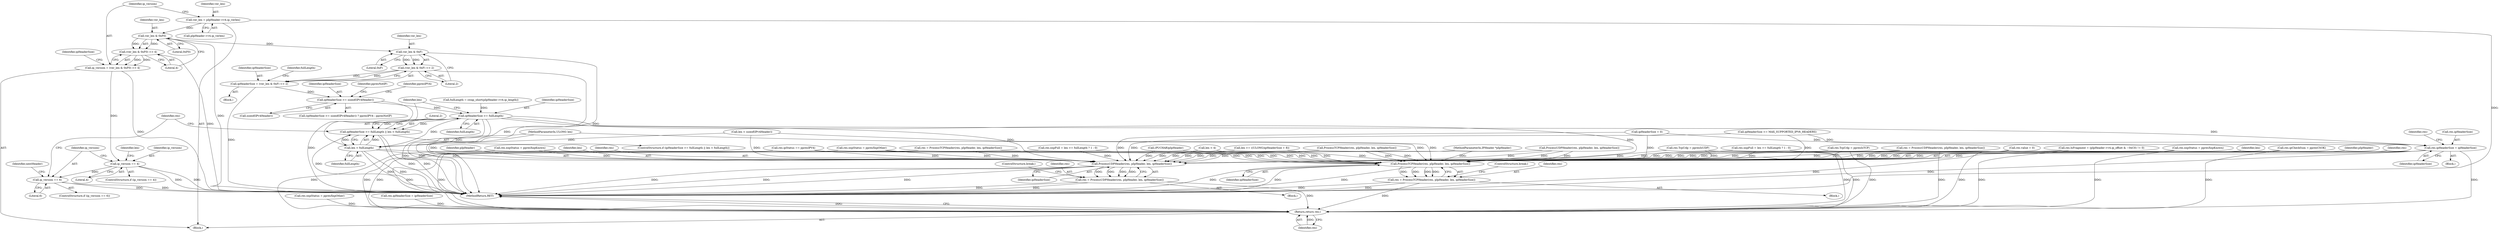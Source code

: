 digraph "0_kvm-guest-drivers-windows_fbfa4d1083ea84c5429992ca3e996d7d4fbc8238_3@pointer" {
"1000123" [label="(Call,ver_len = pIpHeader->v4.ip_verlen)"];
"1000134" [label="(Call,ver_len & 0xF0)"];
"1000133" [label="(Call,(ver_len & 0xF0) >> 4)"];
"1000131" [label="(Call,ip_version = (ver_len & 0xF0) >> 4)"];
"1000152" [label="(Call,ip_version == 4)"];
"1000256" [label="(Call,ip_version == 6)"];
"1000172" [label="(Call,ver_len & 0xF)"];
"1000171" [label="(Call,(ver_len & 0xF) << 2)"];
"1000169" [label="(Call,ipHeaderSize = (ver_len & 0xF) << 2)"];
"1000206" [label="(Call,ipHeaderSize >= sizeof(IPv4Header))"];
"1000223" [label="(Call,ipHeaderSize >= fullLength)"];
"1000222" [label="(Call,ipHeaderSize >= fullLength || len < fullLength)"];
"1000226" [label="(Call,len < fullLength)"];
"1000516" [label="(Call,ProcessTCPHeader(res, pIpHeader, len, ipHeaderSize))"];
"1000514" [label="(Call,res = ProcessTCPHeader(res, pIpHeader, len, ipHeaderSize))"];
"1000539" [label="(Return,return res;)"];
"1000526" [label="(Call,ProcessUDPHeader(res, pIpHeader, len, ipHeaderSize))"];
"1000524" [label="(Call,res = ProcessUDPHeader(res, pIpHeader, len, ipHeaderSize))"];
"1000487" [label="(Call,res.ipHeaderSize = ipHeaderSize)"];
"1000494" [label="(Identifier,res)"];
"1000519" [label="(Identifier,len)"];
"1000515" [label="(Identifier,res)"];
"1000533" [label="(Call,res.xxpStatus = ppresXxpOther)"];
"1000526" [label="(Call,ProcessUDPHeader(res, pIpHeader, len, ipHeaderSize))"];
"1000207" [label="(Identifier,ipHeaderSize)"];
"1000514" [label="(Call,res = ProcessTCPHeader(res, pIpHeader, len, ipHeaderSize))"];
"1000528" [label="(Identifier,pIpHeader)"];
"1000487" [label="(Call,res.ipHeaderSize = ipHeaderSize)"];
"1000137" [label="(Literal,4)"];
"1000176" [label="(Call,fullLength = swap_short(pIpHeader->v4.ip_length))"];
"1000131" [label="(Call,ip_version = (ver_len & 0xF0) >> 4)"];
"1000492" [label="(Call,res.IsFragment = (pIpHeader->v4.ip_offset & ~0xC0) != 0)"];
"1000175" [label="(Literal,2)"];
"1000158" [label="(Identifier,len)"];
"1000134" [label="(Call,ver_len & 0xF0)"];
"1000491" [label="(Identifier,ipHeaderSize)"];
"1000139" [label="(Call,ipHeaderSize = 0)"];
"1000103" [label="(Block,)"];
"1000154" [label="(Literal,4)"];
"1000517" [label="(Identifier,res)"];
"1000153" [label="(Identifier,ip_version)"];
"1000433" [label="(Call,res.xxpStatus = ppresXxpOther)"];
"1000226" [label="(Call,len < fullLength)"];
"1000206" [label="(Call,ipHeaderSize >= sizeof(IPv4Header))"];
"1000530" [label="(Identifier,ipHeaderSize)"];
"1000125" [label="(Call,pIpHeader->v4.ip_verlen)"];
"1000102" [label="(MethodParameterIn,ULONG len)"];
"1000513" [label="(Block,)"];
"1000101" [label="(MethodParameterIn,IPHeader *pIpHeader)"];
"1000461" [label="(Call,res.ipHeaderSize = ipHeaderSize)"];
"1000136" [label="(Literal,0xF0)"];
"1000205" [label="(Call,(ipHeaderSize >= sizeof(IPv4Header)) ? ppresIPV4 : ppresNotIP)"];
"1000174" [label="(Literal,0xF)"];
"1000354" [label="(Call,res.xxpFull = len >= fullLength ? 1 : 0)"];
"1000256" [label="(Call,ip_version == 6)"];
"1000255" [label="(ControlStructure,if (ip_version == 6))"];
"1000173" [label="(Identifier,ver_len)"];
"1000531" [label="(ControlStructure,break;)"];
"1000541" [label="(MethodReturn,RET)"];
"1000322" [label="(Call,res.xxpFull = len >= fullLength ? 1 : 0)"];
"1000483" [label="(Identifier,res)"];
"1000227" [label="(Identifier,len)"];
"1000349" [label="(Call,res.TcpUdp = ppresIsUDP)"];
"1000366" [label="(Call,ProcessUDPHeader(res, pIpHeader, len, ipHeaderSize))"];
"1000224" [label="(Identifier,ipHeaderSize)"];
"1000172" [label="(Call,ver_len & 0xF)"];
"1000222" [label="(Call,ipHeaderSize >= fullLength || len < fullLength)"];
"1000231" [label="(Literal,2)"];
"1000344" [label="(Call,res.xxpStatus = ppresXxpKnown)"];
"1000481" [label="(Call,res.ipStatus == ppresIPV4)"];
"1000393" [label="(Call,(PUCHAR)pIpHeader)"];
"1000169" [label="(Call,ipHeaderSize = (ver_len & 0xF) << 2)"];
"1000521" [label="(ControlStructure,break;)"];
"1000132" [label="(Identifier,ip_version)"];
"1000140" [label="(Identifier,ipHeaderSize)"];
"1000446" [label="(Call,ipHeaderSize <= MAX_SUPPORTED_IPV6_HEADERS)"];
"1000488" [label="(Call,res.ipHeaderSize)"];
"1000529" [label="(Identifier,len)"];
"1000312" [label="(Call,res.xxpStatus = ppresXxpKnown)"];
"1000486" [label="(Block,)"];
"1000151" [label="(ControlStructure,if (ip_version == 4))"];
"1000221" [label="(ControlStructure,if (ipHeaderSize >= fullLength || len < fullLength))"];
"1000332" [label="(Call,res = ProcessTCPHeader(res, pIpHeader, len, ipHeaderSize))"];
"1000380" [label="(Call,len >= ((ULONG)ipHeaderSize + 8))"];
"1000133" [label="(Call,(ver_len & 0xF0) >> 4)"];
"1000520" [label="(Identifier,ipHeaderSize)"];
"1000516" [label="(Call,ProcessTCPHeader(res, pIpHeader, len, ipHeaderSize))"];
"1000208" [label="(Call,sizeof(IPv4Header))"];
"1000257" [label="(Identifier,ip_version)"];
"1000211" [label="(Identifier,ppresNotIP)"];
"1000210" [label="(Identifier,ppresIPV4)"];
"1000334" [label="(Call,ProcessTCPHeader(res, pIpHeader, len, ipHeaderSize))"];
"1000317" [label="(Call,res.TcpUdp = ppresIsTCP)"];
"1000364" [label="(Call,res = ProcessUDPHeader(res, pIpHeader, len, ipHeaderSize))"];
"1000177" [label="(Identifier,fullLength)"];
"1000155" [label="(Block,)"];
"1000171" [label="(Call,(ver_len & 0xF) << 2)"];
"1000146" [label="(Call,res.value = 0)"];
"1000111" [label="(Call,len < 4)"];
"1000283" [label="(Call,res.ipCheckSum = ppresCSOK)"];
"1000539" [label="(Return,return res;)"];
"1000170" [label="(Identifier,ipHeaderSize)"];
"1000223" [label="(Call,ipHeaderSize >= fullLength)"];
"1000157" [label="(Call,len < sizeof(IPv4Header))"];
"1000525" [label="(Identifier,res)"];
"1000225" [label="(Identifier,fullLength)"];
"1000124" [label="(Identifier,ver_len)"];
"1000258" [label="(Literal,6)"];
"1000135" [label="(Identifier,ver_len)"];
"1000527" [label="(Identifier,res)"];
"1000123" [label="(Call,ver_len = pIpHeader->v4.ip_verlen)"];
"1000262" [label="(Identifier,nextHeader)"];
"1000152" [label="(Call,ip_version == 4)"];
"1000540" [label="(Identifier,res)"];
"1000524" [label="(Call,res = ProcessUDPHeader(res, pIpHeader, len, ipHeaderSize))"];
"1000228" [label="(Identifier,fullLength)"];
"1000518" [label="(Identifier,pIpHeader)"];
"1000523" [label="(Block,)"];
"1000123" -> "1000103"  [label="AST: "];
"1000123" -> "1000125"  [label="CFG: "];
"1000124" -> "1000123"  [label="AST: "];
"1000125" -> "1000123"  [label="AST: "];
"1000132" -> "1000123"  [label="CFG: "];
"1000123" -> "1000541"  [label="DDG: "];
"1000123" -> "1000134"  [label="DDG: "];
"1000134" -> "1000133"  [label="AST: "];
"1000134" -> "1000136"  [label="CFG: "];
"1000135" -> "1000134"  [label="AST: "];
"1000136" -> "1000134"  [label="AST: "];
"1000137" -> "1000134"  [label="CFG: "];
"1000134" -> "1000541"  [label="DDG: "];
"1000134" -> "1000133"  [label="DDG: "];
"1000134" -> "1000133"  [label="DDG: "];
"1000134" -> "1000172"  [label="DDG: "];
"1000133" -> "1000131"  [label="AST: "];
"1000133" -> "1000137"  [label="CFG: "];
"1000137" -> "1000133"  [label="AST: "];
"1000131" -> "1000133"  [label="CFG: "];
"1000133" -> "1000541"  [label="DDG: "];
"1000133" -> "1000131"  [label="DDG: "];
"1000133" -> "1000131"  [label="DDG: "];
"1000131" -> "1000103"  [label="AST: "];
"1000132" -> "1000131"  [label="AST: "];
"1000140" -> "1000131"  [label="CFG: "];
"1000131" -> "1000541"  [label="DDG: "];
"1000131" -> "1000152"  [label="DDG: "];
"1000152" -> "1000151"  [label="AST: "];
"1000152" -> "1000154"  [label="CFG: "];
"1000153" -> "1000152"  [label="AST: "];
"1000154" -> "1000152"  [label="AST: "];
"1000158" -> "1000152"  [label="CFG: "];
"1000257" -> "1000152"  [label="CFG: "];
"1000152" -> "1000541"  [label="DDG: "];
"1000152" -> "1000541"  [label="DDG: "];
"1000152" -> "1000256"  [label="DDG: "];
"1000256" -> "1000255"  [label="AST: "];
"1000256" -> "1000258"  [label="CFG: "];
"1000257" -> "1000256"  [label="AST: "];
"1000258" -> "1000256"  [label="AST: "];
"1000262" -> "1000256"  [label="CFG: "];
"1000483" -> "1000256"  [label="CFG: "];
"1000256" -> "1000541"  [label="DDG: "];
"1000256" -> "1000541"  [label="DDG: "];
"1000172" -> "1000171"  [label="AST: "];
"1000172" -> "1000174"  [label="CFG: "];
"1000173" -> "1000172"  [label="AST: "];
"1000174" -> "1000172"  [label="AST: "];
"1000175" -> "1000172"  [label="CFG: "];
"1000172" -> "1000541"  [label="DDG: "];
"1000172" -> "1000171"  [label="DDG: "];
"1000172" -> "1000171"  [label="DDG: "];
"1000171" -> "1000169"  [label="AST: "];
"1000171" -> "1000175"  [label="CFG: "];
"1000175" -> "1000171"  [label="AST: "];
"1000169" -> "1000171"  [label="CFG: "];
"1000171" -> "1000541"  [label="DDG: "];
"1000171" -> "1000169"  [label="DDG: "];
"1000171" -> "1000169"  [label="DDG: "];
"1000169" -> "1000155"  [label="AST: "];
"1000170" -> "1000169"  [label="AST: "];
"1000177" -> "1000169"  [label="CFG: "];
"1000169" -> "1000541"  [label="DDG: "];
"1000169" -> "1000206"  [label="DDG: "];
"1000206" -> "1000205"  [label="AST: "];
"1000206" -> "1000208"  [label="CFG: "];
"1000207" -> "1000206"  [label="AST: "];
"1000208" -> "1000206"  [label="AST: "];
"1000210" -> "1000206"  [label="CFG: "];
"1000211" -> "1000206"  [label="CFG: "];
"1000206" -> "1000541"  [label="DDG: "];
"1000206" -> "1000223"  [label="DDG: "];
"1000223" -> "1000222"  [label="AST: "];
"1000223" -> "1000225"  [label="CFG: "];
"1000224" -> "1000223"  [label="AST: "];
"1000225" -> "1000223"  [label="AST: "];
"1000227" -> "1000223"  [label="CFG: "];
"1000222" -> "1000223"  [label="CFG: "];
"1000223" -> "1000541"  [label="DDG: "];
"1000223" -> "1000541"  [label="DDG: "];
"1000223" -> "1000222"  [label="DDG: "];
"1000223" -> "1000222"  [label="DDG: "];
"1000176" -> "1000223"  [label="DDG: "];
"1000223" -> "1000226"  [label="DDG: "];
"1000223" -> "1000487"  [label="DDG: "];
"1000223" -> "1000516"  [label="DDG: "];
"1000223" -> "1000526"  [label="DDG: "];
"1000222" -> "1000221"  [label="AST: "];
"1000222" -> "1000226"  [label="CFG: "];
"1000226" -> "1000222"  [label="AST: "];
"1000231" -> "1000222"  [label="CFG: "];
"1000483" -> "1000222"  [label="CFG: "];
"1000222" -> "1000541"  [label="DDG: "];
"1000222" -> "1000541"  [label="DDG: "];
"1000222" -> "1000541"  [label="DDG: "];
"1000226" -> "1000222"  [label="DDG: "];
"1000226" -> "1000222"  [label="DDG: "];
"1000226" -> "1000228"  [label="CFG: "];
"1000227" -> "1000226"  [label="AST: "];
"1000228" -> "1000226"  [label="AST: "];
"1000226" -> "1000541"  [label="DDG: "];
"1000226" -> "1000541"  [label="DDG: "];
"1000157" -> "1000226"  [label="DDG: "];
"1000102" -> "1000226"  [label="DDG: "];
"1000226" -> "1000516"  [label="DDG: "];
"1000226" -> "1000526"  [label="DDG: "];
"1000516" -> "1000514"  [label="AST: "];
"1000516" -> "1000520"  [label="CFG: "];
"1000517" -> "1000516"  [label="AST: "];
"1000518" -> "1000516"  [label="AST: "];
"1000519" -> "1000516"  [label="AST: "];
"1000520" -> "1000516"  [label="AST: "];
"1000514" -> "1000516"  [label="CFG: "];
"1000516" -> "1000541"  [label="DDG: "];
"1000516" -> "1000541"  [label="DDG: "];
"1000516" -> "1000541"  [label="DDG: "];
"1000516" -> "1000514"  [label="DDG: "];
"1000516" -> "1000514"  [label="DDG: "];
"1000516" -> "1000514"  [label="DDG: "];
"1000516" -> "1000514"  [label="DDG: "];
"1000364" -> "1000516"  [label="DDG: "];
"1000332" -> "1000516"  [label="DDG: "];
"1000283" -> "1000516"  [label="DDG: "];
"1000317" -> "1000516"  [label="DDG: "];
"1000487" -> "1000516"  [label="DDG: "];
"1000312" -> "1000516"  [label="DDG: "];
"1000349" -> "1000516"  [label="DDG: "];
"1000322" -> "1000516"  [label="DDG: "];
"1000344" -> "1000516"  [label="DDG: "];
"1000481" -> "1000516"  [label="DDG: "];
"1000433" -> "1000516"  [label="DDG: "];
"1000492" -> "1000516"  [label="DDG: "];
"1000146" -> "1000516"  [label="DDG: "];
"1000354" -> "1000516"  [label="DDG: "];
"1000334" -> "1000516"  [label="DDG: "];
"1000334" -> "1000516"  [label="DDG: "];
"1000366" -> "1000516"  [label="DDG: "];
"1000366" -> "1000516"  [label="DDG: "];
"1000393" -> "1000516"  [label="DDG: "];
"1000101" -> "1000516"  [label="DDG: "];
"1000157" -> "1000516"  [label="DDG: "];
"1000111" -> "1000516"  [label="DDG: "];
"1000380" -> "1000516"  [label="DDG: "];
"1000102" -> "1000516"  [label="DDG: "];
"1000139" -> "1000516"  [label="DDG: "];
"1000446" -> "1000516"  [label="DDG: "];
"1000514" -> "1000513"  [label="AST: "];
"1000515" -> "1000514"  [label="AST: "];
"1000521" -> "1000514"  [label="CFG: "];
"1000514" -> "1000541"  [label="DDG: "];
"1000514" -> "1000541"  [label="DDG: "];
"1000514" -> "1000539"  [label="DDG: "];
"1000539" -> "1000103"  [label="AST: "];
"1000539" -> "1000540"  [label="CFG: "];
"1000540" -> "1000539"  [label="AST: "];
"1000541" -> "1000539"  [label="CFG: "];
"1000539" -> "1000541"  [label="DDG: "];
"1000540" -> "1000539"  [label="DDG: "];
"1000364" -> "1000539"  [label="DDG: "];
"1000524" -> "1000539"  [label="DDG: "];
"1000332" -> "1000539"  [label="DDG: "];
"1000283" -> "1000539"  [label="DDG: "];
"1000317" -> "1000539"  [label="DDG: "];
"1000487" -> "1000539"  [label="DDG: "];
"1000312" -> "1000539"  [label="DDG: "];
"1000349" -> "1000539"  [label="DDG: "];
"1000533" -> "1000539"  [label="DDG: "];
"1000461" -> "1000539"  [label="DDG: "];
"1000322" -> "1000539"  [label="DDG: "];
"1000344" -> "1000539"  [label="DDG: "];
"1000481" -> "1000539"  [label="DDG: "];
"1000433" -> "1000539"  [label="DDG: "];
"1000492" -> "1000539"  [label="DDG: "];
"1000146" -> "1000539"  [label="DDG: "];
"1000354" -> "1000539"  [label="DDG: "];
"1000526" -> "1000524"  [label="AST: "];
"1000526" -> "1000530"  [label="CFG: "];
"1000527" -> "1000526"  [label="AST: "];
"1000528" -> "1000526"  [label="AST: "];
"1000529" -> "1000526"  [label="AST: "];
"1000530" -> "1000526"  [label="AST: "];
"1000524" -> "1000526"  [label="CFG: "];
"1000526" -> "1000541"  [label="DDG: "];
"1000526" -> "1000541"  [label="DDG: "];
"1000526" -> "1000541"  [label="DDG: "];
"1000526" -> "1000524"  [label="DDG: "];
"1000526" -> "1000524"  [label="DDG: "];
"1000526" -> "1000524"  [label="DDG: "];
"1000526" -> "1000524"  [label="DDG: "];
"1000364" -> "1000526"  [label="DDG: "];
"1000332" -> "1000526"  [label="DDG: "];
"1000283" -> "1000526"  [label="DDG: "];
"1000317" -> "1000526"  [label="DDG: "];
"1000487" -> "1000526"  [label="DDG: "];
"1000312" -> "1000526"  [label="DDG: "];
"1000349" -> "1000526"  [label="DDG: "];
"1000322" -> "1000526"  [label="DDG: "];
"1000344" -> "1000526"  [label="DDG: "];
"1000481" -> "1000526"  [label="DDG: "];
"1000433" -> "1000526"  [label="DDG: "];
"1000492" -> "1000526"  [label="DDG: "];
"1000146" -> "1000526"  [label="DDG: "];
"1000354" -> "1000526"  [label="DDG: "];
"1000334" -> "1000526"  [label="DDG: "];
"1000334" -> "1000526"  [label="DDG: "];
"1000366" -> "1000526"  [label="DDG: "];
"1000366" -> "1000526"  [label="DDG: "];
"1000393" -> "1000526"  [label="DDG: "];
"1000101" -> "1000526"  [label="DDG: "];
"1000157" -> "1000526"  [label="DDG: "];
"1000111" -> "1000526"  [label="DDG: "];
"1000380" -> "1000526"  [label="DDG: "];
"1000102" -> "1000526"  [label="DDG: "];
"1000139" -> "1000526"  [label="DDG: "];
"1000446" -> "1000526"  [label="DDG: "];
"1000524" -> "1000523"  [label="AST: "];
"1000525" -> "1000524"  [label="AST: "];
"1000531" -> "1000524"  [label="CFG: "];
"1000524" -> "1000541"  [label="DDG: "];
"1000524" -> "1000541"  [label="DDG: "];
"1000487" -> "1000486"  [label="AST: "];
"1000487" -> "1000491"  [label="CFG: "];
"1000488" -> "1000487"  [label="AST: "];
"1000491" -> "1000487"  [label="AST: "];
"1000494" -> "1000487"  [label="CFG: "];
"1000487" -> "1000541"  [label="DDG: "];
"1000487" -> "1000541"  [label="DDG: "];
"1000139" -> "1000487"  [label="DDG: "];
"1000446" -> "1000487"  [label="DDG: "];
}
